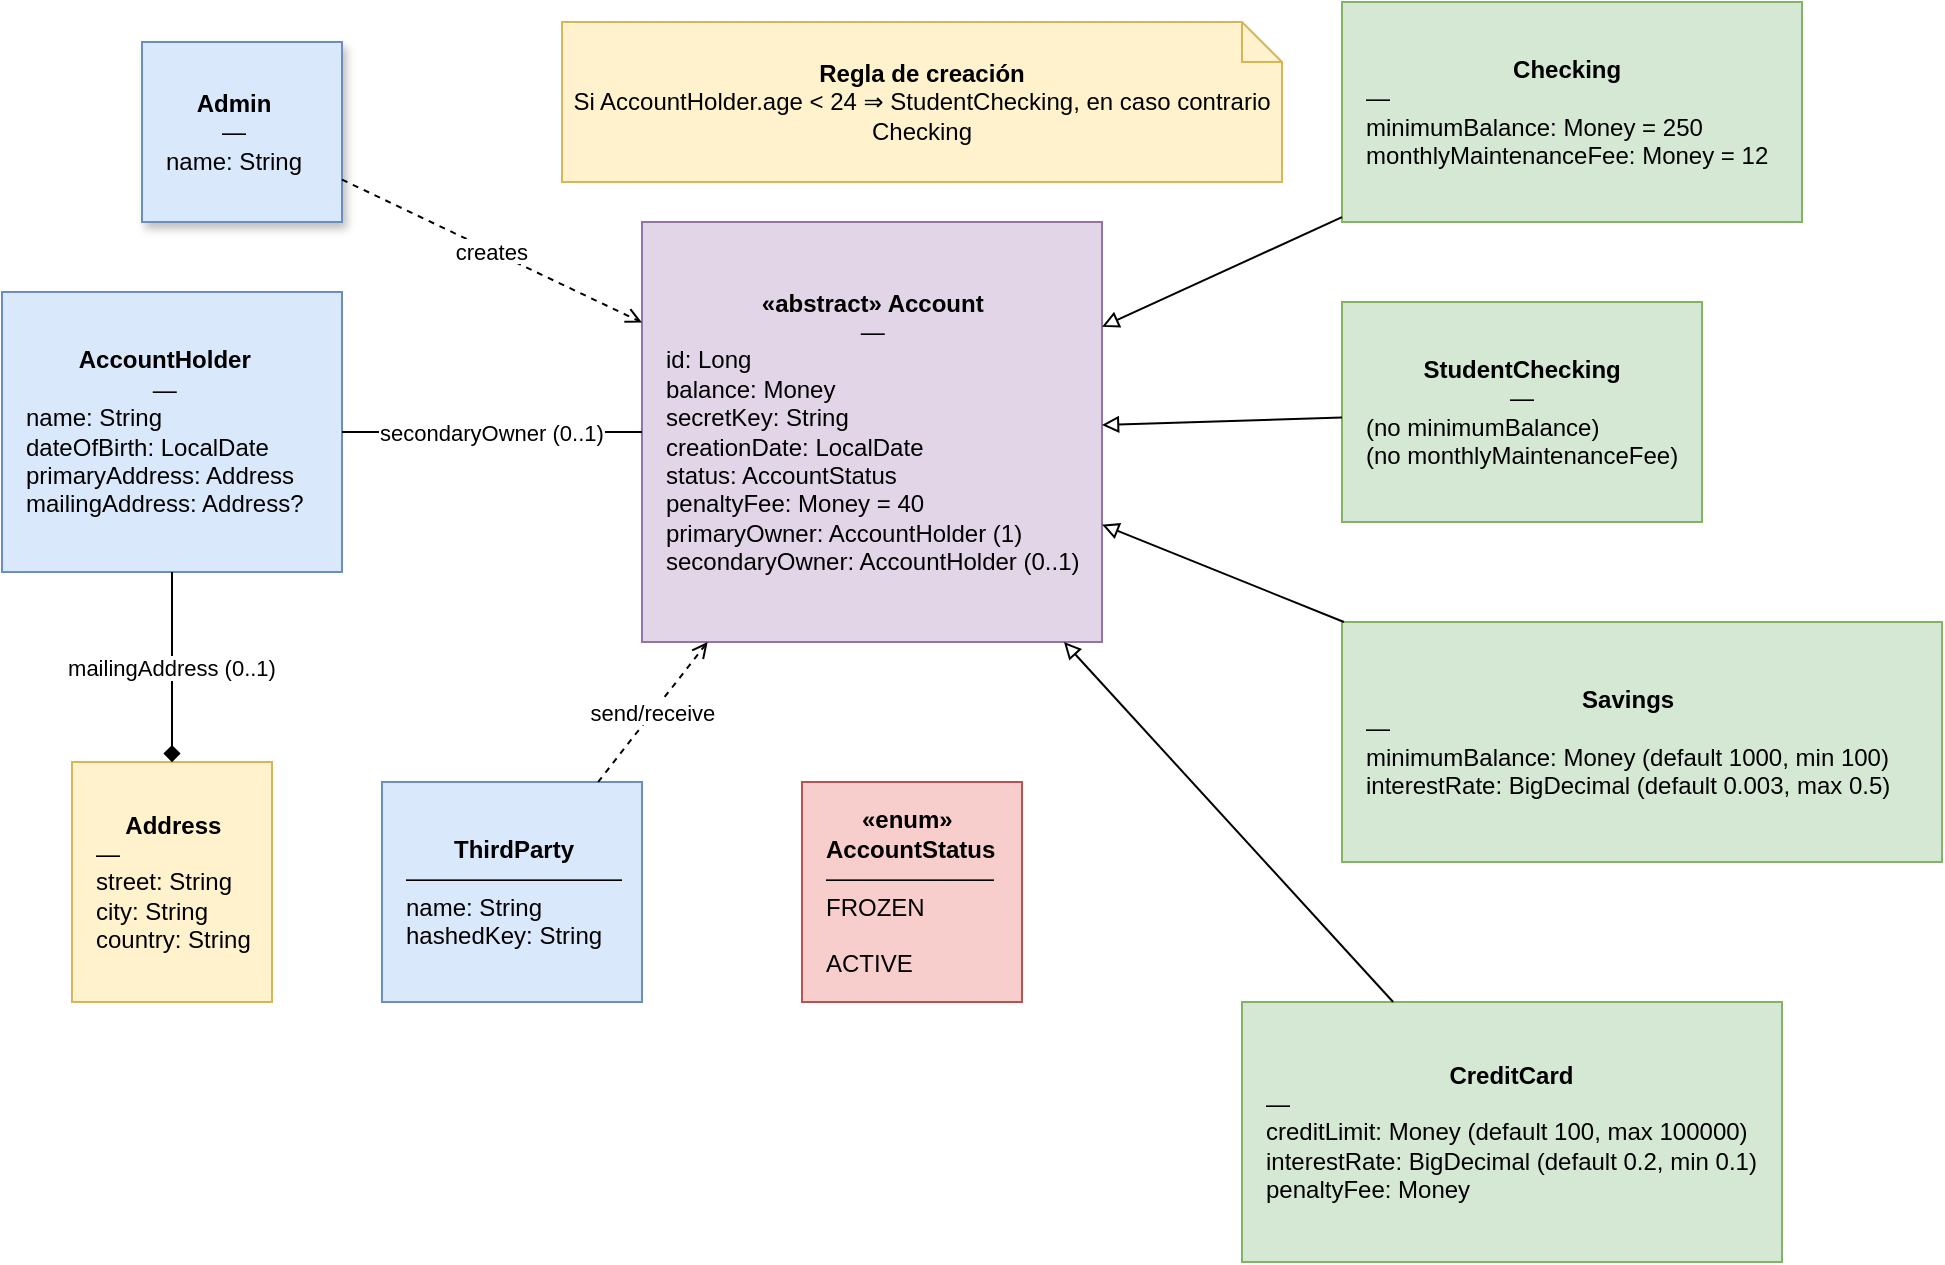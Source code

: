 <mxfile version="28.1.2">
  <diagram name="Page-1" id="c4acf3e9-155e-7222-9cf6-157b1a14988f">
    <mxGraphModel dx="1713" dy="923" grid="1" gridSize="10" guides="1" tooltips="1" connect="1" arrows="1" fold="1" page="1" pageScale="1" pageWidth="1920" pageHeight="1080" background="#ffffff" math="0" shadow="0">
      <root>
        <mxCell id="0" />
        <mxCell id="1" parent="0" />
        <mxCell id="Admin" value="&lt;div style=&quot;text-align: center;&quot;&gt;&lt;b style=&quot;background-color: transparent; color: light-dark(rgb(0, 0, 0), rgb(255, 255, 255));&quot;&gt;Admin&lt;/b&gt;&lt;/div&gt;&lt;div style=&quot;text-align: center;&quot;&gt;&lt;span style=&quot;background-color: transparent; color: light-dark(rgb(0, 0, 0), rgb(255, 255, 255));&quot;&gt;—&lt;/span&gt;&lt;/div&gt;name: String" style="shape=rectangle;whiteSpace=wrap;html=1;rounded=0;strokeWidth=1;fillColor=#dae8fc;strokeColor=#6c8ebf;shadow=1;glass=0;spacingLeft=10;spacingRight=10;align=left;" parent="1" vertex="1">
          <mxGeometry x="490" y="180" width="100" height="90" as="geometry" />
        </mxCell>
        <mxCell id="AccountHolder" value="&lt;div style=&quot;text-align: center;&quot;&gt;&lt;b style=&quot;background-color: transparent; color: light-dark(rgb(0, 0, 0), rgb(255, 255, 255));&quot;&gt;AccountHolder&lt;/b&gt;&lt;/div&gt;&lt;div style=&quot;text-align: center;&quot;&gt;&lt;span style=&quot;background-color: transparent; color: light-dark(rgb(0, 0, 0), rgb(255, 255, 255));&quot;&gt;—&lt;/span&gt;&lt;/div&gt;name: String&lt;br&gt;dateOfBirth: LocalDate&lt;br&gt;primaryAddress: Address&lt;br&gt;mailingAddress: Address?" style="shape=rectangle;whiteSpace=wrap;html=1;rounded=0;strokeWidth=1;fillColor=#dae8fc;strokeColor=#6c8ebf;spacingLeft=10;spacingRight=10;labelPosition=center;verticalLabelPosition=middle;align=left;verticalAlign=middle;" parent="1" vertex="1">
          <mxGeometry x="420" y="305" width="170" height="140" as="geometry" />
        </mxCell>
        <mxCell id="ThirdParty" value="&lt;div style=&quot;text-align: center;&quot;&gt;&lt;b style=&quot;background-color: transparent; color: light-dark(rgb(0, 0, 0), rgb(255, 255, 255));&quot;&gt;ThirdParty&lt;/b&gt;&lt;/div&gt;&lt;div style=&quot;&quot;&gt;—&lt;span style=&quot;background-color: transparent; color: light-dark(rgb(0, 0, 0), rgb(255, 255, 255));&quot;&gt;—&lt;/span&gt;&lt;span style=&quot;background-color: transparent; color: light-dark(rgb(0, 0, 0), rgb(255, 255, 255));&quot;&gt;—&lt;/span&gt;&lt;span style=&quot;background-color: transparent; color: light-dark(rgb(0, 0, 0), rgb(255, 255, 255));&quot;&gt;—&lt;/span&gt;&lt;span style=&quot;background-color: transparent; color: light-dark(rgb(0, 0, 0), rgb(255, 255, 255));&quot;&gt;—&lt;/span&gt;&lt;span style=&quot;background-color: transparent; color: light-dark(rgb(0, 0, 0), rgb(255, 255, 255));&quot;&gt;—&lt;/span&gt;&lt;span style=&quot;background-color: transparent; color: light-dark(rgb(0, 0, 0), rgb(255, 255, 255));&quot;&gt;—&lt;/span&gt;&lt;span style=&quot;background-color: transparent; color: light-dark(rgb(0, 0, 0), rgb(255, 255, 255));&quot;&gt;—&lt;/span&gt;&lt;span style=&quot;background-color: transparent; color: light-dark(rgb(0, 0, 0), rgb(255, 255, 255));&quot;&gt;—&lt;/span&gt;&lt;/div&gt;name: String&lt;br&gt;hashedKey: String" style="shape=rectangle;whiteSpace=wrap;html=1;rounded=0;strokeWidth=1;fillColor=#dae8fc;strokeColor=#6c8ebf;align=left;spacingLeft=10;spacingRight=10;" parent="1" vertex="1">
          <mxGeometry x="610" y="550" width="130" height="110" as="geometry" />
        </mxCell>
        <mxCell id="Address" value="&lt;div style=&quot;text-align: center;&quot;&gt;&lt;b style=&quot;background-color: transparent; color: light-dark(rgb(0, 0, 0), rgb(255, 255, 255));&quot;&gt;Address&lt;/b&gt;&lt;/div&gt;—&lt;br&gt;street: String&lt;br&gt;city: String&lt;br&gt;country: String" style="shape=rectangle;whiteSpace=wrap;html=1;rounded=0;strokeWidth=1;fillColor=#fff2cc;strokeColor=#d6b656;align=left;spacingLeft=10;spacingRight=10;" parent="1" vertex="1">
          <mxGeometry x="455" y="540" width="100" height="120" as="geometry" />
        </mxCell>
        <mxCell id="Account" value="&lt;div style=&quot;text-align: center;&quot;&gt;&lt;b style=&quot;background-color: transparent; color: light-dark(rgb(0, 0, 0), rgb(255, 255, 255));&quot;&gt;«abstract» Account&lt;/b&gt;&lt;/div&gt;&lt;div style=&quot;text-align: center;&quot;&gt;&lt;span style=&quot;background-color: transparent; color: light-dark(rgb(0, 0, 0), rgb(255, 255, 255));&quot;&gt;—&lt;/span&gt;&lt;/div&gt;id: Long&lt;br&gt;balance: Money&lt;br&gt;secretKey: String&lt;br&gt;creationDate: LocalDate&lt;br&gt;status: AccountStatus&lt;br&gt;penaltyFee: Money = 40&lt;br&gt;primaryOwner: AccountHolder (1)&lt;br&gt;secondaryOwner: AccountHolder (0..1)" style="shape=rectangle;whiteSpace=wrap;html=1;rounded=0;strokeWidth=1;fillColor=#e1d5e7;strokeColor=#9673a6;align=left;labelPosition=center;verticalLabelPosition=middle;verticalAlign=middle;spacingLeft=10;spacingRight=10;" parent="1" vertex="1">
          <mxGeometry x="740" y="270" width="230" height="210" as="geometry" />
        </mxCell>
        <mxCell id="AccountStatus" value="&lt;div style=&quot;text-align: center;&quot;&gt;&lt;b style=&quot;background-color: transparent; color: light-dark(rgb(0, 0, 0), rgb(255, 255, 255));&quot;&gt;«enum»&amp;nbsp;&lt;/b&gt;&lt;/div&gt;&lt;div&gt;&lt;div style=&quot;text-align: center;&quot;&gt;&lt;b style=&quot;background-color: transparent; color: light-dark(rgb(0, 0, 0), rgb(255, 255, 255));&quot;&gt;AccountStatus&lt;/b&gt;&lt;/div&gt;—&lt;span style=&quot;background-color: transparent; color: light-dark(rgb(0, 0, 0), rgb(255, 255, 255));&quot;&gt;—&lt;/span&gt;&lt;span style=&quot;background-color: transparent; color: light-dark(rgb(0, 0, 0), rgb(255, 255, 255));&quot;&gt;—&lt;/span&gt;&lt;span style=&quot;background-color: transparent; color: light-dark(rgb(0, 0, 0), rgb(255, 255, 255));&quot;&gt;—&lt;/span&gt;&lt;span style=&quot;background-color: transparent; color: light-dark(rgb(0, 0, 0), rgb(255, 255, 255));&quot;&gt;—&lt;/span&gt;&lt;span style=&quot;background-color: transparent; color: light-dark(rgb(0, 0, 0), rgb(255, 255, 255));&quot;&gt;—&lt;/span&gt;&lt;span style=&quot;background-color: transparent; color: light-dark(rgb(0, 0, 0), rgb(255, 255, 255));&quot;&gt;—&lt;/span&gt;&lt;br&gt;FROZEN&lt;/div&gt;&lt;div&gt;&lt;br&gt;ACTIVE&lt;/div&gt;" style="shape=rectangle;whiteSpace=wrap;html=1;rounded=0;strokeWidth=1;fillColor=#f8cecc;strokeColor=#b85450;align=left;spacingLeft=10;spacingRight=10;" parent="1" vertex="1">
          <mxGeometry x="820" y="550" width="110" height="110" as="geometry" />
        </mxCell>
        <mxCell id="Checking" value="&lt;div style=&quot;text-align: center;&quot;&gt;&lt;b style=&quot;background-color: transparent; color: light-dark(rgb(0, 0, 0), rgb(255, 255, 255));&quot;&gt;Checking&lt;/b&gt;&lt;/div&gt;—&lt;br&gt;minimumBalance: Money = 250&lt;br&gt;monthlyMaintenanceFee: Money = 12" style="shape=rectangle;whiteSpace=wrap;html=1;rounded=0;strokeWidth=1;fillColor=#d5e8d4;strokeColor=#82b366;align=left;spacingLeft=10;spacingRight=10;" parent="1" vertex="1">
          <mxGeometry x="1090" y="160" width="230" height="110" as="geometry" />
        </mxCell>
        <mxCell id="StudentChecking" value="&lt;div style=&quot;text-align: center;&quot;&gt;&lt;b style=&quot;background-color: transparent; color: light-dark(rgb(0, 0, 0), rgb(255, 255, 255));&quot;&gt;StudentChecking&lt;/b&gt;&lt;/div&gt;&lt;div style=&quot;text-align: center;&quot;&gt;&lt;span style=&quot;background-color: transparent; color: light-dark(rgb(0, 0, 0), rgb(255, 255, 255));&quot;&gt;—&lt;/span&gt;&lt;/div&gt;(no minimumBalance)&lt;br&gt;(no monthlyMaintenanceFee)" style="shape=rectangle;whiteSpace=wrap;html=1;rounded=0;strokeWidth=1;fillColor=#d5e8d4;strokeColor=#82b366;spacingLeft=10;spacingRight=10;align=left;" parent="1" vertex="1">
          <mxGeometry x="1090" y="310" width="180" height="110" as="geometry" />
        </mxCell>
        <mxCell id="Savings" value="&lt;div style=&quot;text-align: center;&quot;&gt;&lt;b style=&quot;background-color: transparent; color: light-dark(rgb(0, 0, 0), rgb(255, 255, 255));&quot;&gt;Savings&lt;/b&gt;&lt;/div&gt;—&lt;br&gt;minimumBalance: Money (default 1000, min 100)&lt;br&gt;interestRate: BigDecimal (default 0.003, max 0.5)" style="shape=rectangle;whiteSpace=wrap;html=1;rounded=0;strokeWidth=1;fillColor=#d5e8d4;strokeColor=#82b366;spacingLeft=10;spacingRight=10;align=left;" parent="1" vertex="1">
          <mxGeometry x="1090" y="470" width="300" height="120" as="geometry" />
        </mxCell>
        <mxCell id="CreditCard" value="&lt;div style=&quot;text-align: center;&quot;&gt;&lt;b style=&quot;background-color: transparent; color: light-dark(rgb(0, 0, 0), rgb(255, 255, 255));&quot;&gt;CreditCard&lt;/b&gt;&lt;/div&gt;—&lt;br&gt;creditLimit: Money (default 100, max 100000)&lt;br&gt;interestRate: BigDecimal (default 0.2, min 0.1)&lt;br&gt;penaltyFee: Money" style="shape=rectangle;whiteSpace=wrap;html=1;rounded=0;strokeWidth=1;fillColor=#d5e8d4;strokeColor=#82b366;align=left;spacingLeft=10;spacingRight=10;" parent="1" vertex="1">
          <mxGeometry x="1040" y="660" width="270" height="130" as="geometry" />
        </mxCell>
        <mxCell id="NoteAgeRule" value="&lt;b&gt;Regla de creación&lt;/b&gt;&lt;br/&gt;Si AccountHolder.age &amp;lt; 24 ⇒ StudentChecking, en caso contrario Checking" style="shape=note;whiteSpace=wrap;html=1;rounded=0;strokeWidth=1;size=20;fillColor=#fff2cc;strokeColor=#d6b656;" parent="1" vertex="1">
          <mxGeometry x="700" y="170" width="360" height="80" as="geometry" />
        </mxCell>
        <mxCell id="edge-StudentChecking-Account" value="" style="endArrow=block;endFill=0;strokeWidth=1;" parent="1" source="StudentChecking" target="Account" edge="1">
          <mxGeometry relative="1" as="geometry" />
        </mxCell>
        <mxCell id="edge-Checking-Account" value="" style="endArrow=block;endFill=0;strokeWidth=1;" parent="1" source="Checking" target="Account" edge="1">
          <mxGeometry relative="1" as="geometry" />
        </mxCell>
        <mxCell id="edge-Savings-Account" value="" style="endArrow=block;endFill=0;strokeWidth=1;" parent="1" source="Savings" target="Account" edge="1">
          <mxGeometry relative="1" as="geometry" />
        </mxCell>
        <mxCell id="edge-CreditCard-Account" value="" style="endArrow=block;endFill=0;strokeWidth=1;" parent="1" source="CreditCard" target="Account" edge="1">
          <mxGeometry relative="1" as="geometry" />
        </mxCell>
        <mxCell id="edge-Account-AccountHolder-primary" value="primaryOwner (1)" style="endArrow=none;strokeWidth=1;" parent="1" source="Account" target="AccountHolder" edge="1">
          <mxGeometry relative="1" as="geometry" />
        </mxCell>
        <mxCell id="edge-Account-AccountHolder-secondary" value="secondaryOwner (0..1)" style="endArrow=none;dashed=1;strokeWidth=1;" parent="1" source="Account" target="AccountHolder" edge="1">
          <mxGeometry relative="1" as="geometry" />
        </mxCell>
        <mxCell id="edge-AccountHolder-Address-primary" value="primaryAddress (1)" style="endArrow=diamond;endFill=1;strokeWidth=1;" parent="1" source="AccountHolder" target="Address" edge="1">
          <mxGeometry relative="1" as="geometry" />
        </mxCell>
        <mxCell id="edge-AccountHolder-Address-mailing" value="mailingAddress (0..1)" style="endArrow=diamond;endFill=0;dashed=1;strokeWidth=1;" parent="1" source="AccountHolder" target="Address" edge="1">
          <mxGeometry relative="1" as="geometry" />
        </mxCell>
        <mxCell id="edge-Admin-Account" value="creates" style="endArrow=open;dashed=1;strokeWidth=1;" parent="1" source="Admin" target="Account" edge="1">
          <mxGeometry relative="1" as="geometry" />
        </mxCell>
        <mxCell id="edge-ThirdParty-Account" value="send/receive" style="endArrow=open;dashed=1;strokeWidth=1;" parent="1" source="ThirdParty" target="Account" edge="1">
          <mxGeometry relative="1" as="geometry" />
        </mxCell>
      </root>
    </mxGraphModel>
  </diagram>
</mxfile>
